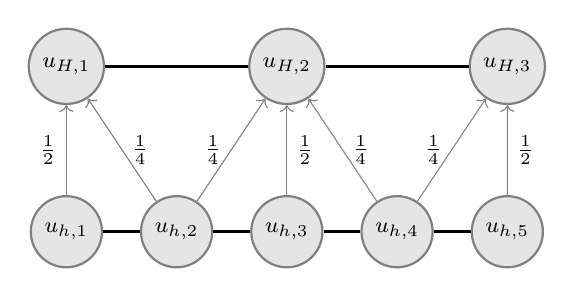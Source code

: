 \begin{tikzpicture}[
node/.style={circle,draw=black!50,fill=black!10,thick,font=\footnotesize},scale=0.7,
arrownote/.style={black,font=\footnotesize}]


\node (u1) at (0,3) [node] {$u_{H,1}$};
\node (u2) at (4,3) [node] {$u_{H,2}$};
\node (u3) at (8,3) [node] {$u_{H,3}$};


\node (u5) at (0,0) [node] {$u_{h,1}$};
\node (u6) at (2,0) [node] {$u_{h,2}$};
\node (u7) at (4,0) [node] {$u_{h,3}$};
\node (u8) at (6,0) [node] {$u_{h,4}$};
\node (u9) at (8,0) [node] {$u_{h,5}$};

\draw [very thick] (u1) -- (u2) --(u3);blue
\draw [very thick] (u5) --(u6) --(u7) --(u8) --(u9);

\draw [->,black!50] (u5) to node [arrownote,left] {$\frac{1}{2}$}  (u1) ;
\draw [->,black!50] (u6) to node [arrownote,right] {$\frac{1}{4}$} (u1) ;

\draw [->,black!50] (u6) to node [arrownote,left] {$\frac{1}{4}$} (u2) ;
\draw [->,black!50] (u7) to node [arrownote,right] {$\frac{1}{2}$} (u2) ;
\draw [->,black!50] (u8) to node [arrownote,right] {$\frac{1}{4}$} (u2) ;

\draw [->,black!50] (u8) to node [arrownote,left] {$\frac{1}{4}$} (u3) ;
\draw [->,black!50] (u9) to node [arrownote,right] {$\frac{1}{2}$} (u3) ;

\end{tikzpicture}